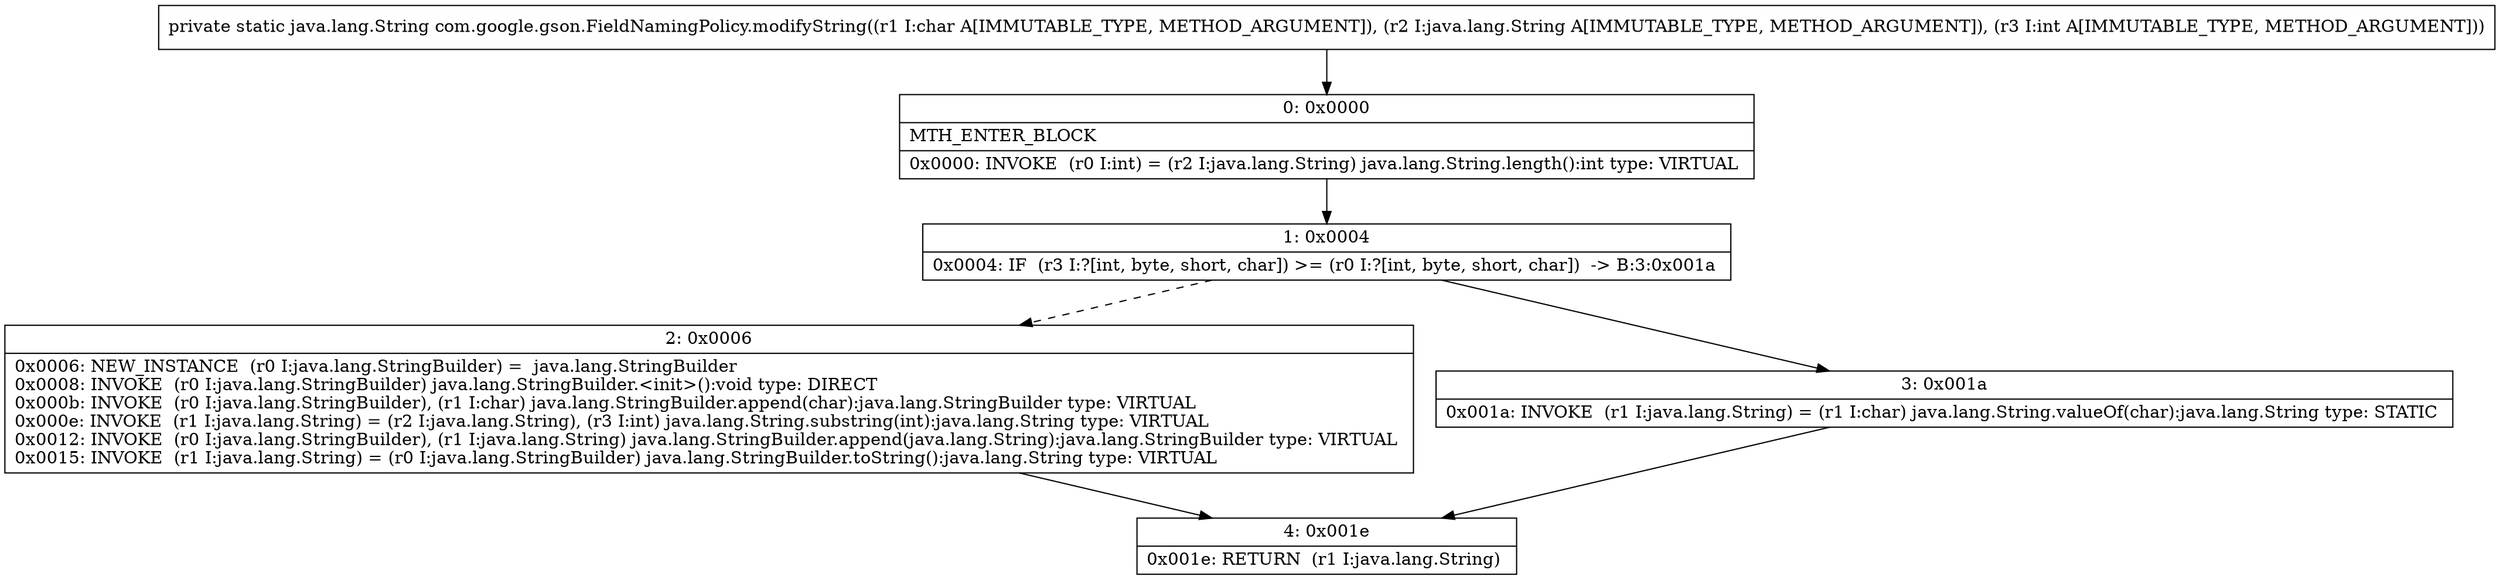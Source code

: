 digraph "CFG forcom.google.gson.FieldNamingPolicy.modifyString(CLjava\/lang\/String;I)Ljava\/lang\/String;" {
Node_0 [shape=record,label="{0\:\ 0x0000|MTH_ENTER_BLOCK\l|0x0000: INVOKE  (r0 I:int) = (r2 I:java.lang.String) java.lang.String.length():int type: VIRTUAL \l}"];
Node_1 [shape=record,label="{1\:\ 0x0004|0x0004: IF  (r3 I:?[int, byte, short, char]) \>= (r0 I:?[int, byte, short, char])  \-\> B:3:0x001a \l}"];
Node_2 [shape=record,label="{2\:\ 0x0006|0x0006: NEW_INSTANCE  (r0 I:java.lang.StringBuilder) =  java.lang.StringBuilder \l0x0008: INVOKE  (r0 I:java.lang.StringBuilder) java.lang.StringBuilder.\<init\>():void type: DIRECT \l0x000b: INVOKE  (r0 I:java.lang.StringBuilder), (r1 I:char) java.lang.StringBuilder.append(char):java.lang.StringBuilder type: VIRTUAL \l0x000e: INVOKE  (r1 I:java.lang.String) = (r2 I:java.lang.String), (r3 I:int) java.lang.String.substring(int):java.lang.String type: VIRTUAL \l0x0012: INVOKE  (r0 I:java.lang.StringBuilder), (r1 I:java.lang.String) java.lang.StringBuilder.append(java.lang.String):java.lang.StringBuilder type: VIRTUAL \l0x0015: INVOKE  (r1 I:java.lang.String) = (r0 I:java.lang.StringBuilder) java.lang.StringBuilder.toString():java.lang.String type: VIRTUAL \l}"];
Node_3 [shape=record,label="{3\:\ 0x001a|0x001a: INVOKE  (r1 I:java.lang.String) = (r1 I:char) java.lang.String.valueOf(char):java.lang.String type: STATIC \l}"];
Node_4 [shape=record,label="{4\:\ 0x001e|0x001e: RETURN  (r1 I:java.lang.String) \l}"];
MethodNode[shape=record,label="{private static java.lang.String com.google.gson.FieldNamingPolicy.modifyString((r1 I:char A[IMMUTABLE_TYPE, METHOD_ARGUMENT]), (r2 I:java.lang.String A[IMMUTABLE_TYPE, METHOD_ARGUMENT]), (r3 I:int A[IMMUTABLE_TYPE, METHOD_ARGUMENT])) }"];
MethodNode -> Node_0;
Node_0 -> Node_1;
Node_1 -> Node_2[style=dashed];
Node_1 -> Node_3;
Node_2 -> Node_4;
Node_3 -> Node_4;
}

